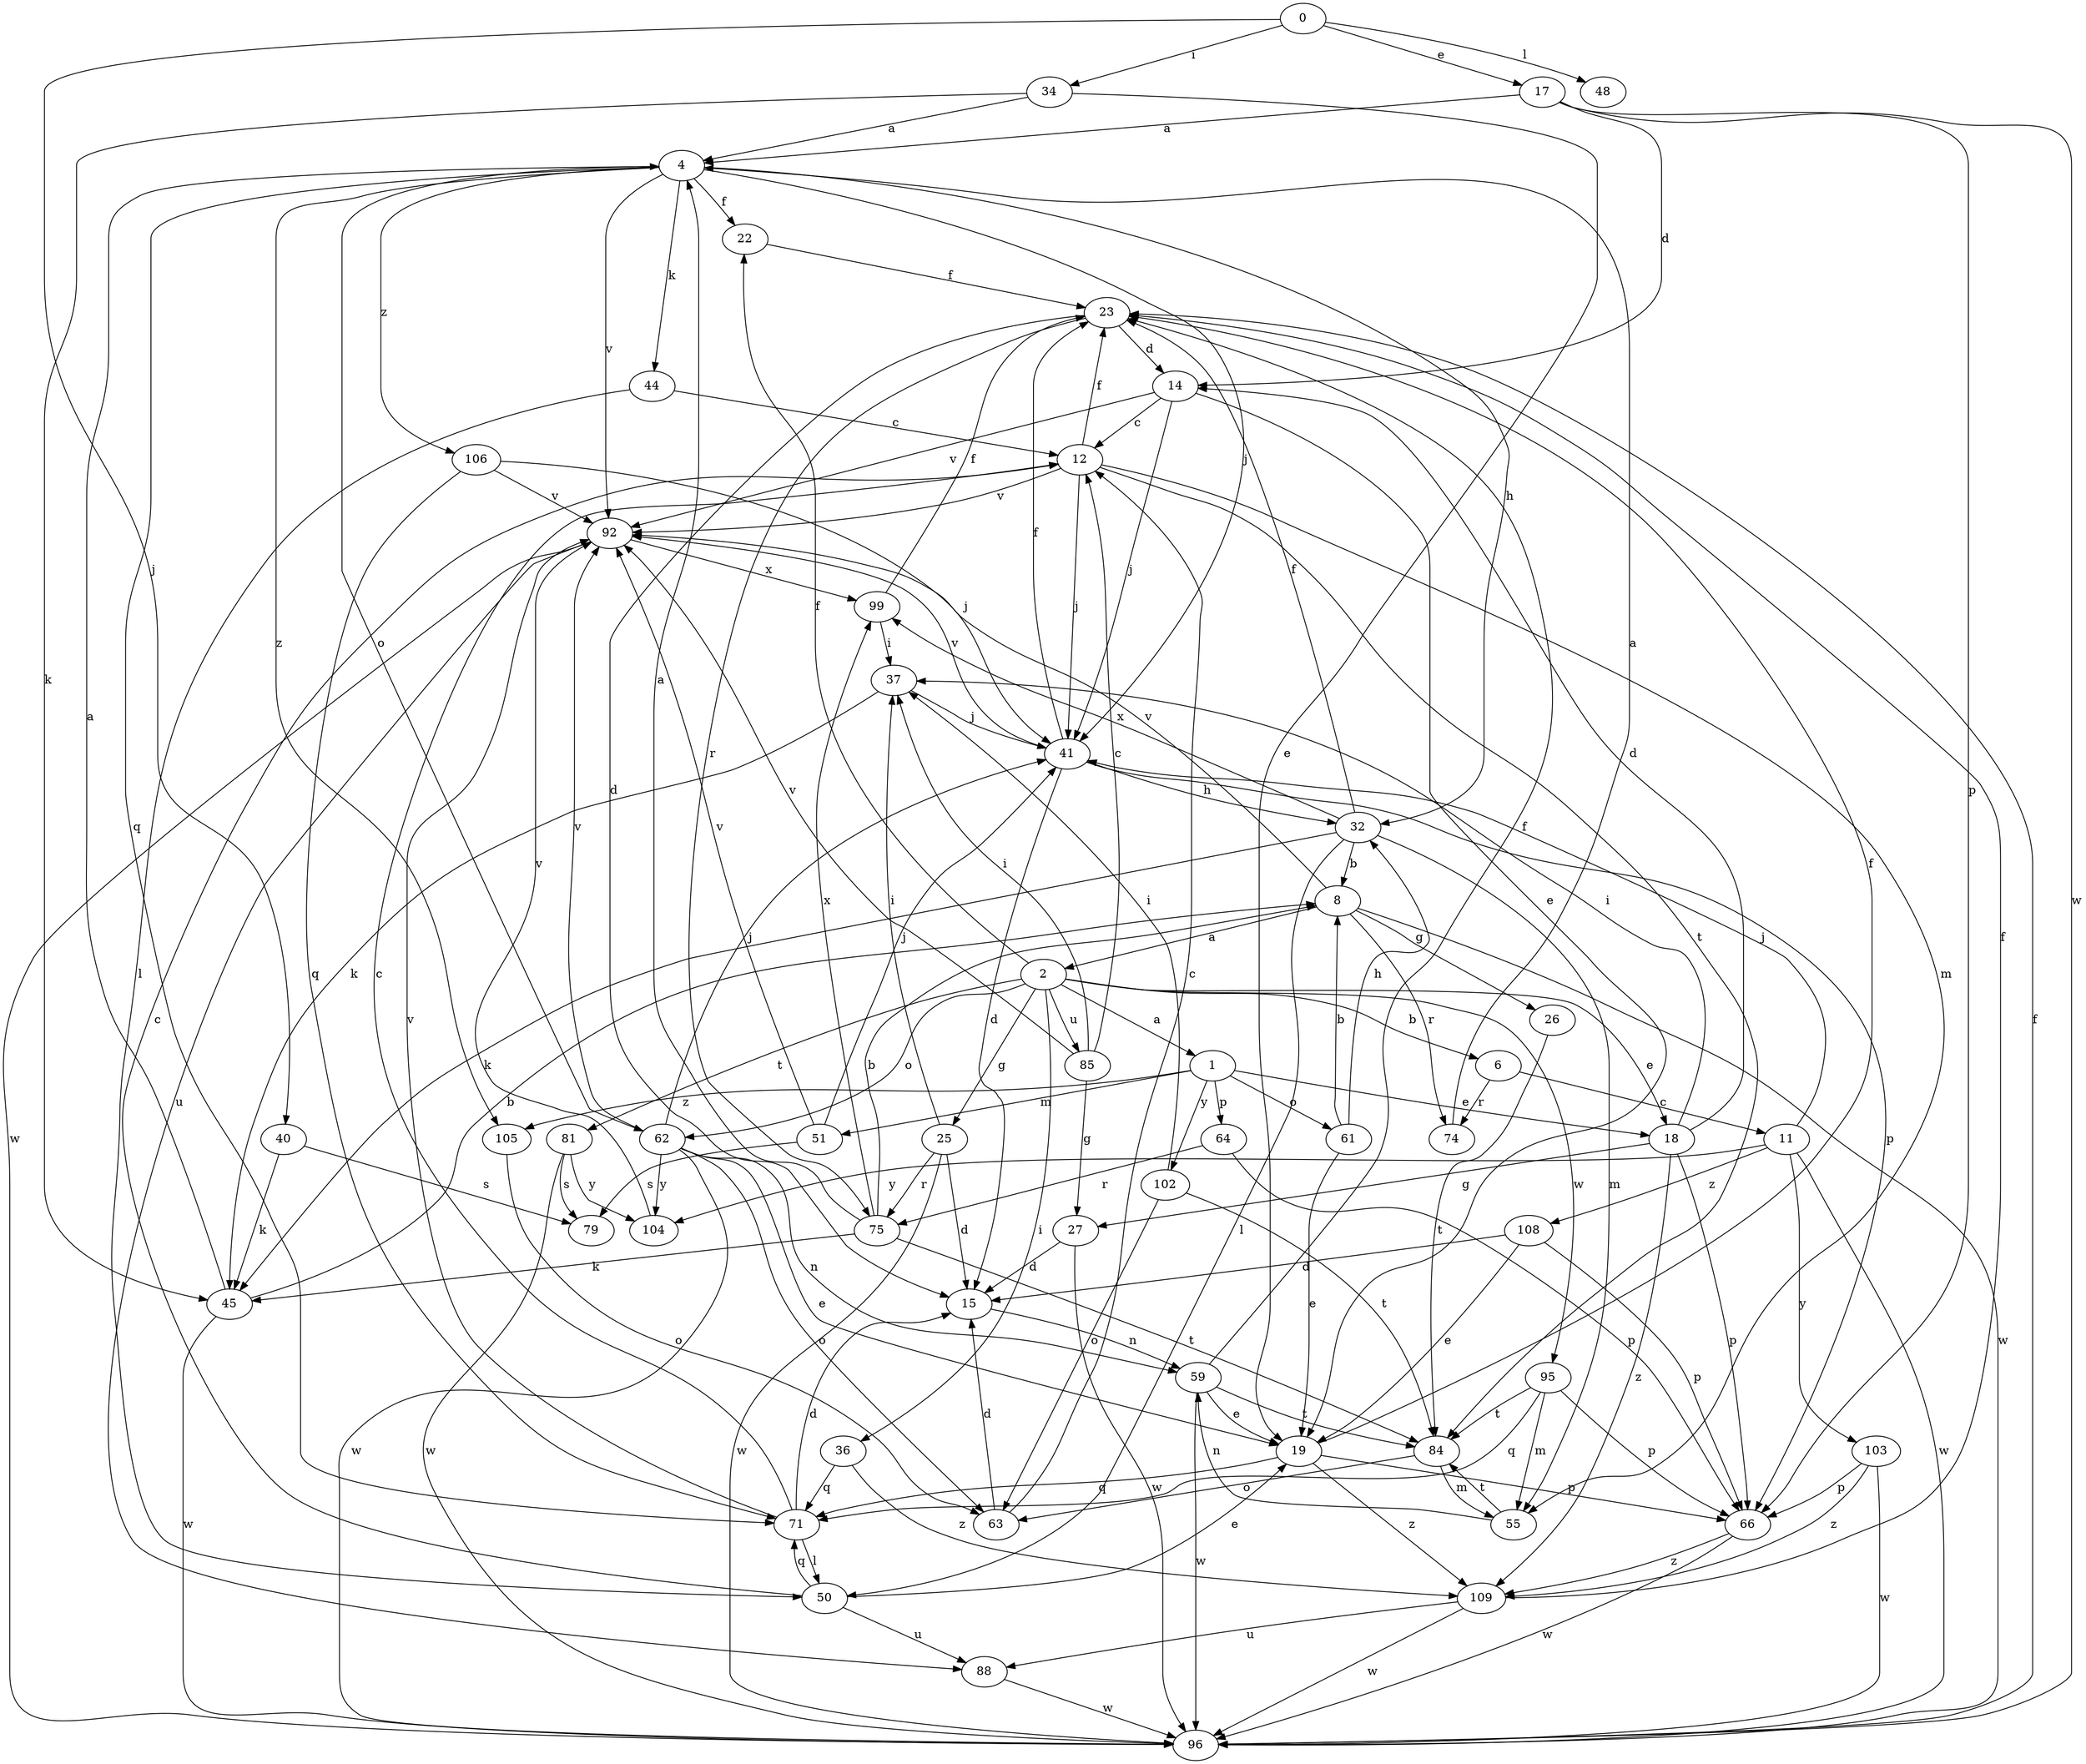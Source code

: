 strict digraph  {
0;
1;
2;
4;
6;
8;
11;
12;
14;
15;
17;
18;
19;
22;
23;
25;
26;
27;
32;
34;
36;
37;
40;
41;
44;
45;
48;
50;
51;
55;
59;
61;
62;
63;
64;
66;
71;
74;
75;
79;
81;
84;
85;
88;
92;
95;
96;
99;
102;
103;
104;
105;
106;
108;
109;
0 -> 17  [label=e];
0 -> 34  [label=i];
0 -> 40  [label=j];
0 -> 48  [label=l];
1 -> 18  [label=e];
1 -> 51  [label=m];
1 -> 61  [label=o];
1 -> 64  [label=p];
1 -> 102  [label=y];
1 -> 105  [label=z];
2 -> 1  [label=a];
2 -> 6  [label=b];
2 -> 18  [label=e];
2 -> 22  [label=f];
2 -> 25  [label=g];
2 -> 36  [label=i];
2 -> 62  [label=o];
2 -> 81  [label=t];
2 -> 85  [label=u];
2 -> 95  [label=w];
4 -> 22  [label=f];
4 -> 32  [label=h];
4 -> 41  [label=j];
4 -> 44  [label=k];
4 -> 62  [label=o];
4 -> 71  [label=q];
4 -> 92  [label=v];
4 -> 105  [label=z];
4 -> 106  [label=z];
6 -> 11  [label=c];
6 -> 74  [label=r];
8 -> 2  [label=a];
8 -> 26  [label=g];
8 -> 74  [label=r];
8 -> 92  [label=v];
8 -> 96  [label=w];
11 -> 41  [label=j];
11 -> 96  [label=w];
11 -> 103  [label=y];
11 -> 104  [label=y];
11 -> 108  [label=z];
12 -> 23  [label=f];
12 -> 41  [label=j];
12 -> 55  [label=m];
12 -> 84  [label=t];
12 -> 92  [label=v];
14 -> 12  [label=c];
14 -> 19  [label=e];
14 -> 41  [label=j];
14 -> 92  [label=v];
15 -> 59  [label=n];
17 -> 4  [label=a];
17 -> 14  [label=d];
17 -> 66  [label=p];
17 -> 96  [label=w];
18 -> 14  [label=d];
18 -> 27  [label=g];
18 -> 37  [label=i];
18 -> 66  [label=p];
18 -> 109  [label=z];
19 -> 23  [label=f];
19 -> 66  [label=p];
19 -> 71  [label=q];
19 -> 109  [label=z];
22 -> 23  [label=f];
23 -> 14  [label=d];
23 -> 15  [label=d];
23 -> 75  [label=r];
25 -> 15  [label=d];
25 -> 37  [label=i];
25 -> 75  [label=r];
25 -> 96  [label=w];
26 -> 84  [label=t];
27 -> 15  [label=d];
27 -> 96  [label=w];
32 -> 8  [label=b];
32 -> 23  [label=f];
32 -> 45  [label=k];
32 -> 50  [label=l];
32 -> 55  [label=m];
32 -> 99  [label=x];
34 -> 4  [label=a];
34 -> 19  [label=e];
34 -> 45  [label=k];
36 -> 71  [label=q];
36 -> 109  [label=z];
37 -> 41  [label=j];
37 -> 45  [label=k];
40 -> 45  [label=k];
40 -> 79  [label=s];
41 -> 15  [label=d];
41 -> 23  [label=f];
41 -> 32  [label=h];
41 -> 66  [label=p];
41 -> 92  [label=v];
44 -> 12  [label=c];
44 -> 50  [label=l];
45 -> 4  [label=a];
45 -> 8  [label=b];
45 -> 96  [label=w];
50 -> 12  [label=c];
50 -> 19  [label=e];
50 -> 71  [label=q];
50 -> 88  [label=u];
51 -> 41  [label=j];
51 -> 79  [label=s];
51 -> 92  [label=v];
55 -> 59  [label=n];
55 -> 84  [label=t];
59 -> 19  [label=e];
59 -> 23  [label=f];
59 -> 84  [label=t];
59 -> 96  [label=w];
61 -> 8  [label=b];
61 -> 19  [label=e];
61 -> 32  [label=h];
62 -> 19  [label=e];
62 -> 41  [label=j];
62 -> 59  [label=n];
62 -> 63  [label=o];
62 -> 92  [label=v];
62 -> 96  [label=w];
62 -> 104  [label=y];
63 -> 12  [label=c];
63 -> 15  [label=d];
64 -> 66  [label=p];
64 -> 75  [label=r];
66 -> 96  [label=w];
66 -> 109  [label=z];
71 -> 12  [label=c];
71 -> 15  [label=d];
71 -> 50  [label=l];
71 -> 92  [label=v];
74 -> 4  [label=a];
75 -> 4  [label=a];
75 -> 8  [label=b];
75 -> 45  [label=k];
75 -> 84  [label=t];
75 -> 99  [label=x];
81 -> 79  [label=s];
81 -> 96  [label=w];
81 -> 104  [label=y];
84 -> 55  [label=m];
84 -> 63  [label=o];
85 -> 12  [label=c];
85 -> 27  [label=g];
85 -> 37  [label=i];
85 -> 92  [label=v];
88 -> 96  [label=w];
92 -> 88  [label=u];
92 -> 96  [label=w];
92 -> 99  [label=x];
95 -> 55  [label=m];
95 -> 66  [label=p];
95 -> 71  [label=q];
95 -> 84  [label=t];
96 -> 23  [label=f];
99 -> 23  [label=f];
99 -> 37  [label=i];
102 -> 37  [label=i];
102 -> 63  [label=o];
102 -> 84  [label=t];
103 -> 66  [label=p];
103 -> 96  [label=w];
103 -> 109  [label=z];
104 -> 92  [label=v];
105 -> 63  [label=o];
106 -> 41  [label=j];
106 -> 71  [label=q];
106 -> 92  [label=v];
108 -> 15  [label=d];
108 -> 19  [label=e];
108 -> 66  [label=p];
109 -> 23  [label=f];
109 -> 88  [label=u];
109 -> 96  [label=w];
}
